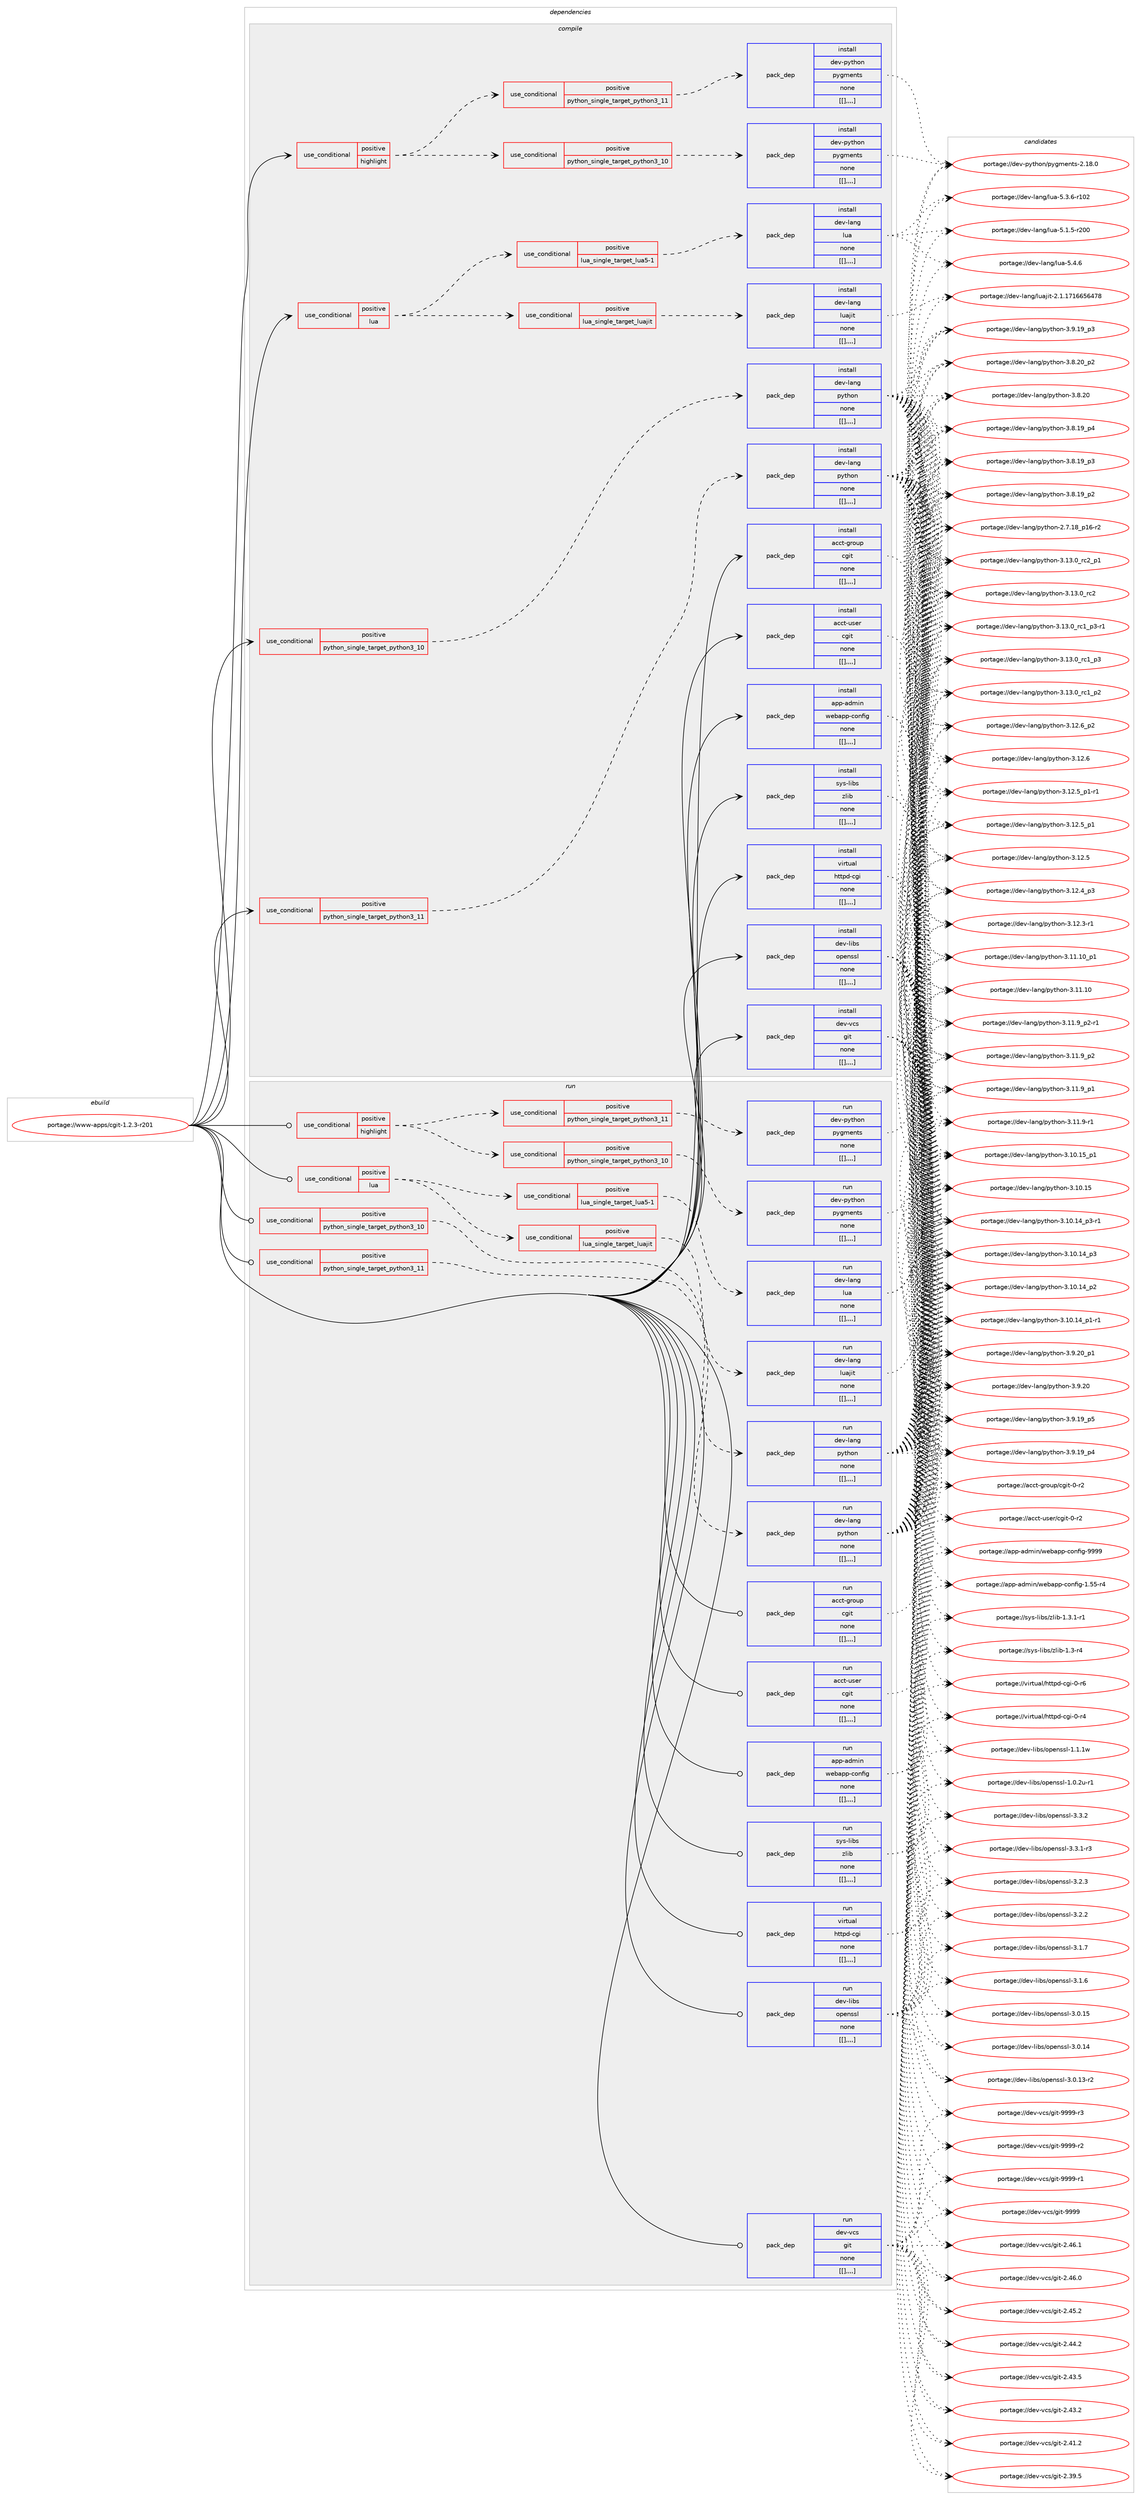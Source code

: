 digraph prolog {

# *************
# Graph options
# *************

newrank=true;
concentrate=true;
compound=true;
graph [rankdir=LR,fontname=Helvetica,fontsize=10,ranksep=1.5];#, ranksep=2.5, nodesep=0.2];
edge  [arrowhead=vee];
node  [fontname=Helvetica,fontsize=10];

# **********
# The ebuild
# **********

subgraph cluster_leftcol {
color=gray;
label=<<i>ebuild</i>>;
id [label="portage://www-apps/cgit-1.2.3-r201", color=red, width=4, href="../www-apps/cgit-1.2.3-r201.svg"];
}

# ****************
# The dependencies
# ****************

subgraph cluster_midcol {
color=gray;
label=<<i>dependencies</i>>;
subgraph cluster_compile {
fillcolor="#eeeeee";
style=filled;
label=<<i>compile</i>>;
subgraph cond123903 {
dependency459394 [label=<<TABLE BORDER="0" CELLBORDER="1" CELLSPACING="0" CELLPADDING="4"><TR><TD ROWSPAN="3" CELLPADDING="10">use_conditional</TD></TR><TR><TD>positive</TD></TR><TR><TD>highlight</TD></TR></TABLE>>, shape=none, color=red];
subgraph cond123904 {
dependency459395 [label=<<TABLE BORDER="0" CELLBORDER="1" CELLSPACING="0" CELLPADDING="4"><TR><TD ROWSPAN="3" CELLPADDING="10">use_conditional</TD></TR><TR><TD>positive</TD></TR><TR><TD>python_single_target_python3_10</TD></TR></TABLE>>, shape=none, color=red];
subgraph pack332229 {
dependency459396 [label=<<TABLE BORDER="0" CELLBORDER="1" CELLSPACING="0" CELLPADDING="4" WIDTH="220"><TR><TD ROWSPAN="6" CELLPADDING="30">pack_dep</TD></TR><TR><TD WIDTH="110">install</TD></TR><TR><TD>dev-python</TD></TR><TR><TD>pygments</TD></TR><TR><TD>none</TD></TR><TR><TD>[[],,,,]</TD></TR></TABLE>>, shape=none, color=blue];
}
dependency459395:e -> dependency459396:w [weight=20,style="dashed",arrowhead="vee"];
}
dependency459394:e -> dependency459395:w [weight=20,style="dashed",arrowhead="vee"];
subgraph cond123905 {
dependency459397 [label=<<TABLE BORDER="0" CELLBORDER="1" CELLSPACING="0" CELLPADDING="4"><TR><TD ROWSPAN="3" CELLPADDING="10">use_conditional</TD></TR><TR><TD>positive</TD></TR><TR><TD>python_single_target_python3_11</TD></TR></TABLE>>, shape=none, color=red];
subgraph pack332230 {
dependency459398 [label=<<TABLE BORDER="0" CELLBORDER="1" CELLSPACING="0" CELLPADDING="4" WIDTH="220"><TR><TD ROWSPAN="6" CELLPADDING="30">pack_dep</TD></TR><TR><TD WIDTH="110">install</TD></TR><TR><TD>dev-python</TD></TR><TR><TD>pygments</TD></TR><TR><TD>none</TD></TR><TR><TD>[[],,,,]</TD></TR></TABLE>>, shape=none, color=blue];
}
dependency459397:e -> dependency459398:w [weight=20,style="dashed",arrowhead="vee"];
}
dependency459394:e -> dependency459397:w [weight=20,style="dashed",arrowhead="vee"];
}
id:e -> dependency459394:w [weight=20,style="solid",arrowhead="vee"];
subgraph cond123906 {
dependency459399 [label=<<TABLE BORDER="0" CELLBORDER="1" CELLSPACING="0" CELLPADDING="4"><TR><TD ROWSPAN="3" CELLPADDING="10">use_conditional</TD></TR><TR><TD>positive</TD></TR><TR><TD>lua</TD></TR></TABLE>>, shape=none, color=red];
subgraph cond123907 {
dependency459400 [label=<<TABLE BORDER="0" CELLBORDER="1" CELLSPACING="0" CELLPADDING="4"><TR><TD ROWSPAN="3" CELLPADDING="10">use_conditional</TD></TR><TR><TD>positive</TD></TR><TR><TD>lua_single_target_luajit</TD></TR></TABLE>>, shape=none, color=red];
subgraph pack332231 {
dependency459401 [label=<<TABLE BORDER="0" CELLBORDER="1" CELLSPACING="0" CELLPADDING="4" WIDTH="220"><TR><TD ROWSPAN="6" CELLPADDING="30">pack_dep</TD></TR><TR><TD WIDTH="110">install</TD></TR><TR><TD>dev-lang</TD></TR><TR><TD>luajit</TD></TR><TR><TD>none</TD></TR><TR><TD>[[],,,,]</TD></TR></TABLE>>, shape=none, color=blue];
}
dependency459400:e -> dependency459401:w [weight=20,style="dashed",arrowhead="vee"];
}
dependency459399:e -> dependency459400:w [weight=20,style="dashed",arrowhead="vee"];
subgraph cond123908 {
dependency459402 [label=<<TABLE BORDER="0" CELLBORDER="1" CELLSPACING="0" CELLPADDING="4"><TR><TD ROWSPAN="3" CELLPADDING="10">use_conditional</TD></TR><TR><TD>positive</TD></TR><TR><TD>lua_single_target_lua5-1</TD></TR></TABLE>>, shape=none, color=red];
subgraph pack332232 {
dependency459403 [label=<<TABLE BORDER="0" CELLBORDER="1" CELLSPACING="0" CELLPADDING="4" WIDTH="220"><TR><TD ROWSPAN="6" CELLPADDING="30">pack_dep</TD></TR><TR><TD WIDTH="110">install</TD></TR><TR><TD>dev-lang</TD></TR><TR><TD>lua</TD></TR><TR><TD>none</TD></TR><TR><TD>[[],,,,]</TD></TR></TABLE>>, shape=none, color=blue];
}
dependency459402:e -> dependency459403:w [weight=20,style="dashed",arrowhead="vee"];
}
dependency459399:e -> dependency459402:w [weight=20,style="dashed",arrowhead="vee"];
}
id:e -> dependency459399:w [weight=20,style="solid",arrowhead="vee"];
subgraph cond123909 {
dependency459404 [label=<<TABLE BORDER="0" CELLBORDER="1" CELLSPACING="0" CELLPADDING="4"><TR><TD ROWSPAN="3" CELLPADDING="10">use_conditional</TD></TR><TR><TD>positive</TD></TR><TR><TD>python_single_target_python3_10</TD></TR></TABLE>>, shape=none, color=red];
subgraph pack332233 {
dependency459405 [label=<<TABLE BORDER="0" CELLBORDER="1" CELLSPACING="0" CELLPADDING="4" WIDTH="220"><TR><TD ROWSPAN="6" CELLPADDING="30">pack_dep</TD></TR><TR><TD WIDTH="110">install</TD></TR><TR><TD>dev-lang</TD></TR><TR><TD>python</TD></TR><TR><TD>none</TD></TR><TR><TD>[[],,,,]</TD></TR></TABLE>>, shape=none, color=blue];
}
dependency459404:e -> dependency459405:w [weight=20,style="dashed",arrowhead="vee"];
}
id:e -> dependency459404:w [weight=20,style="solid",arrowhead="vee"];
subgraph cond123910 {
dependency459406 [label=<<TABLE BORDER="0" CELLBORDER="1" CELLSPACING="0" CELLPADDING="4"><TR><TD ROWSPAN="3" CELLPADDING="10">use_conditional</TD></TR><TR><TD>positive</TD></TR><TR><TD>python_single_target_python3_11</TD></TR></TABLE>>, shape=none, color=red];
subgraph pack332234 {
dependency459407 [label=<<TABLE BORDER="0" CELLBORDER="1" CELLSPACING="0" CELLPADDING="4" WIDTH="220"><TR><TD ROWSPAN="6" CELLPADDING="30">pack_dep</TD></TR><TR><TD WIDTH="110">install</TD></TR><TR><TD>dev-lang</TD></TR><TR><TD>python</TD></TR><TR><TD>none</TD></TR><TR><TD>[[],,,,]</TD></TR></TABLE>>, shape=none, color=blue];
}
dependency459406:e -> dependency459407:w [weight=20,style="dashed",arrowhead="vee"];
}
id:e -> dependency459406:w [weight=20,style="solid",arrowhead="vee"];
subgraph pack332235 {
dependency459408 [label=<<TABLE BORDER="0" CELLBORDER="1" CELLSPACING="0" CELLPADDING="4" WIDTH="220"><TR><TD ROWSPAN="6" CELLPADDING="30">pack_dep</TD></TR><TR><TD WIDTH="110">install</TD></TR><TR><TD>acct-group</TD></TR><TR><TD>cgit</TD></TR><TR><TD>none</TD></TR><TR><TD>[[],,,,]</TD></TR></TABLE>>, shape=none, color=blue];
}
id:e -> dependency459408:w [weight=20,style="solid",arrowhead="vee"];
subgraph pack332236 {
dependency459409 [label=<<TABLE BORDER="0" CELLBORDER="1" CELLSPACING="0" CELLPADDING="4" WIDTH="220"><TR><TD ROWSPAN="6" CELLPADDING="30">pack_dep</TD></TR><TR><TD WIDTH="110">install</TD></TR><TR><TD>acct-user</TD></TR><TR><TD>cgit</TD></TR><TR><TD>none</TD></TR><TR><TD>[[],,,,]</TD></TR></TABLE>>, shape=none, color=blue];
}
id:e -> dependency459409:w [weight=20,style="solid",arrowhead="vee"];
subgraph pack332237 {
dependency459410 [label=<<TABLE BORDER="0" CELLBORDER="1" CELLSPACING="0" CELLPADDING="4" WIDTH="220"><TR><TD ROWSPAN="6" CELLPADDING="30">pack_dep</TD></TR><TR><TD WIDTH="110">install</TD></TR><TR><TD>app-admin</TD></TR><TR><TD>webapp-config</TD></TR><TR><TD>none</TD></TR><TR><TD>[[],,,,]</TD></TR></TABLE>>, shape=none, color=blue];
}
id:e -> dependency459410:w [weight=20,style="solid",arrowhead="vee"];
subgraph pack332238 {
dependency459411 [label=<<TABLE BORDER="0" CELLBORDER="1" CELLSPACING="0" CELLPADDING="4" WIDTH="220"><TR><TD ROWSPAN="6" CELLPADDING="30">pack_dep</TD></TR><TR><TD WIDTH="110">install</TD></TR><TR><TD>dev-libs</TD></TR><TR><TD>openssl</TD></TR><TR><TD>none</TD></TR><TR><TD>[[],,,,]</TD></TR></TABLE>>, shape=none, color=blue];
}
id:e -> dependency459411:w [weight=20,style="solid",arrowhead="vee"];
subgraph pack332239 {
dependency459412 [label=<<TABLE BORDER="0" CELLBORDER="1" CELLSPACING="0" CELLPADDING="4" WIDTH="220"><TR><TD ROWSPAN="6" CELLPADDING="30">pack_dep</TD></TR><TR><TD WIDTH="110">install</TD></TR><TR><TD>dev-vcs</TD></TR><TR><TD>git</TD></TR><TR><TD>none</TD></TR><TR><TD>[[],,,,]</TD></TR></TABLE>>, shape=none, color=blue];
}
id:e -> dependency459412:w [weight=20,style="solid",arrowhead="vee"];
subgraph pack332240 {
dependency459413 [label=<<TABLE BORDER="0" CELLBORDER="1" CELLSPACING="0" CELLPADDING="4" WIDTH="220"><TR><TD ROWSPAN="6" CELLPADDING="30">pack_dep</TD></TR><TR><TD WIDTH="110">install</TD></TR><TR><TD>sys-libs</TD></TR><TR><TD>zlib</TD></TR><TR><TD>none</TD></TR><TR><TD>[[],,,,]</TD></TR></TABLE>>, shape=none, color=blue];
}
id:e -> dependency459413:w [weight=20,style="solid",arrowhead="vee"];
subgraph pack332241 {
dependency459414 [label=<<TABLE BORDER="0" CELLBORDER="1" CELLSPACING="0" CELLPADDING="4" WIDTH="220"><TR><TD ROWSPAN="6" CELLPADDING="30">pack_dep</TD></TR><TR><TD WIDTH="110">install</TD></TR><TR><TD>virtual</TD></TR><TR><TD>httpd-cgi</TD></TR><TR><TD>none</TD></TR><TR><TD>[[],,,,]</TD></TR></TABLE>>, shape=none, color=blue];
}
id:e -> dependency459414:w [weight=20,style="solid",arrowhead="vee"];
}
subgraph cluster_compileandrun {
fillcolor="#eeeeee";
style=filled;
label=<<i>compile and run</i>>;
}
subgraph cluster_run {
fillcolor="#eeeeee";
style=filled;
label=<<i>run</i>>;
subgraph cond123911 {
dependency459415 [label=<<TABLE BORDER="0" CELLBORDER="1" CELLSPACING="0" CELLPADDING="4"><TR><TD ROWSPAN="3" CELLPADDING="10">use_conditional</TD></TR><TR><TD>positive</TD></TR><TR><TD>highlight</TD></TR></TABLE>>, shape=none, color=red];
subgraph cond123912 {
dependency459416 [label=<<TABLE BORDER="0" CELLBORDER="1" CELLSPACING="0" CELLPADDING="4"><TR><TD ROWSPAN="3" CELLPADDING="10">use_conditional</TD></TR><TR><TD>positive</TD></TR><TR><TD>python_single_target_python3_10</TD></TR></TABLE>>, shape=none, color=red];
subgraph pack332242 {
dependency459417 [label=<<TABLE BORDER="0" CELLBORDER="1" CELLSPACING="0" CELLPADDING="4" WIDTH="220"><TR><TD ROWSPAN="6" CELLPADDING="30">pack_dep</TD></TR><TR><TD WIDTH="110">run</TD></TR><TR><TD>dev-python</TD></TR><TR><TD>pygments</TD></TR><TR><TD>none</TD></TR><TR><TD>[[],,,,]</TD></TR></TABLE>>, shape=none, color=blue];
}
dependency459416:e -> dependency459417:w [weight=20,style="dashed",arrowhead="vee"];
}
dependency459415:e -> dependency459416:w [weight=20,style="dashed",arrowhead="vee"];
subgraph cond123913 {
dependency459418 [label=<<TABLE BORDER="0" CELLBORDER="1" CELLSPACING="0" CELLPADDING="4"><TR><TD ROWSPAN="3" CELLPADDING="10">use_conditional</TD></TR><TR><TD>positive</TD></TR><TR><TD>python_single_target_python3_11</TD></TR></TABLE>>, shape=none, color=red];
subgraph pack332243 {
dependency459419 [label=<<TABLE BORDER="0" CELLBORDER="1" CELLSPACING="0" CELLPADDING="4" WIDTH="220"><TR><TD ROWSPAN="6" CELLPADDING="30">pack_dep</TD></TR><TR><TD WIDTH="110">run</TD></TR><TR><TD>dev-python</TD></TR><TR><TD>pygments</TD></TR><TR><TD>none</TD></TR><TR><TD>[[],,,,]</TD></TR></TABLE>>, shape=none, color=blue];
}
dependency459418:e -> dependency459419:w [weight=20,style="dashed",arrowhead="vee"];
}
dependency459415:e -> dependency459418:w [weight=20,style="dashed",arrowhead="vee"];
}
id:e -> dependency459415:w [weight=20,style="solid",arrowhead="odot"];
subgraph cond123914 {
dependency459420 [label=<<TABLE BORDER="0" CELLBORDER="1" CELLSPACING="0" CELLPADDING="4"><TR><TD ROWSPAN="3" CELLPADDING="10">use_conditional</TD></TR><TR><TD>positive</TD></TR><TR><TD>lua</TD></TR></TABLE>>, shape=none, color=red];
subgraph cond123915 {
dependency459421 [label=<<TABLE BORDER="0" CELLBORDER="1" CELLSPACING="0" CELLPADDING="4"><TR><TD ROWSPAN="3" CELLPADDING="10">use_conditional</TD></TR><TR><TD>positive</TD></TR><TR><TD>lua_single_target_luajit</TD></TR></TABLE>>, shape=none, color=red];
subgraph pack332244 {
dependency459422 [label=<<TABLE BORDER="0" CELLBORDER="1" CELLSPACING="0" CELLPADDING="4" WIDTH="220"><TR><TD ROWSPAN="6" CELLPADDING="30">pack_dep</TD></TR><TR><TD WIDTH="110">run</TD></TR><TR><TD>dev-lang</TD></TR><TR><TD>luajit</TD></TR><TR><TD>none</TD></TR><TR><TD>[[],,,,]</TD></TR></TABLE>>, shape=none, color=blue];
}
dependency459421:e -> dependency459422:w [weight=20,style="dashed",arrowhead="vee"];
}
dependency459420:e -> dependency459421:w [weight=20,style="dashed",arrowhead="vee"];
subgraph cond123916 {
dependency459423 [label=<<TABLE BORDER="0" CELLBORDER="1" CELLSPACING="0" CELLPADDING="4"><TR><TD ROWSPAN="3" CELLPADDING="10">use_conditional</TD></TR><TR><TD>positive</TD></TR><TR><TD>lua_single_target_lua5-1</TD></TR></TABLE>>, shape=none, color=red];
subgraph pack332245 {
dependency459424 [label=<<TABLE BORDER="0" CELLBORDER="1" CELLSPACING="0" CELLPADDING="4" WIDTH="220"><TR><TD ROWSPAN="6" CELLPADDING="30">pack_dep</TD></TR><TR><TD WIDTH="110">run</TD></TR><TR><TD>dev-lang</TD></TR><TR><TD>lua</TD></TR><TR><TD>none</TD></TR><TR><TD>[[],,,,]</TD></TR></TABLE>>, shape=none, color=blue];
}
dependency459423:e -> dependency459424:w [weight=20,style="dashed",arrowhead="vee"];
}
dependency459420:e -> dependency459423:w [weight=20,style="dashed",arrowhead="vee"];
}
id:e -> dependency459420:w [weight=20,style="solid",arrowhead="odot"];
subgraph cond123917 {
dependency459425 [label=<<TABLE BORDER="0" CELLBORDER="1" CELLSPACING="0" CELLPADDING="4"><TR><TD ROWSPAN="3" CELLPADDING="10">use_conditional</TD></TR><TR><TD>positive</TD></TR><TR><TD>python_single_target_python3_10</TD></TR></TABLE>>, shape=none, color=red];
subgraph pack332246 {
dependency459426 [label=<<TABLE BORDER="0" CELLBORDER="1" CELLSPACING="0" CELLPADDING="4" WIDTH="220"><TR><TD ROWSPAN="6" CELLPADDING="30">pack_dep</TD></TR><TR><TD WIDTH="110">run</TD></TR><TR><TD>dev-lang</TD></TR><TR><TD>python</TD></TR><TR><TD>none</TD></TR><TR><TD>[[],,,,]</TD></TR></TABLE>>, shape=none, color=blue];
}
dependency459425:e -> dependency459426:w [weight=20,style="dashed",arrowhead="vee"];
}
id:e -> dependency459425:w [weight=20,style="solid",arrowhead="odot"];
subgraph cond123918 {
dependency459427 [label=<<TABLE BORDER="0" CELLBORDER="1" CELLSPACING="0" CELLPADDING="4"><TR><TD ROWSPAN="3" CELLPADDING="10">use_conditional</TD></TR><TR><TD>positive</TD></TR><TR><TD>python_single_target_python3_11</TD></TR></TABLE>>, shape=none, color=red];
subgraph pack332247 {
dependency459428 [label=<<TABLE BORDER="0" CELLBORDER="1" CELLSPACING="0" CELLPADDING="4" WIDTH="220"><TR><TD ROWSPAN="6" CELLPADDING="30">pack_dep</TD></TR><TR><TD WIDTH="110">run</TD></TR><TR><TD>dev-lang</TD></TR><TR><TD>python</TD></TR><TR><TD>none</TD></TR><TR><TD>[[],,,,]</TD></TR></TABLE>>, shape=none, color=blue];
}
dependency459427:e -> dependency459428:w [weight=20,style="dashed",arrowhead="vee"];
}
id:e -> dependency459427:w [weight=20,style="solid",arrowhead="odot"];
subgraph pack332248 {
dependency459429 [label=<<TABLE BORDER="0" CELLBORDER="1" CELLSPACING="0" CELLPADDING="4" WIDTH="220"><TR><TD ROWSPAN="6" CELLPADDING="30">pack_dep</TD></TR><TR><TD WIDTH="110">run</TD></TR><TR><TD>acct-group</TD></TR><TR><TD>cgit</TD></TR><TR><TD>none</TD></TR><TR><TD>[[],,,,]</TD></TR></TABLE>>, shape=none, color=blue];
}
id:e -> dependency459429:w [weight=20,style="solid",arrowhead="odot"];
subgraph pack332249 {
dependency459430 [label=<<TABLE BORDER="0" CELLBORDER="1" CELLSPACING="0" CELLPADDING="4" WIDTH="220"><TR><TD ROWSPAN="6" CELLPADDING="30">pack_dep</TD></TR><TR><TD WIDTH="110">run</TD></TR><TR><TD>acct-user</TD></TR><TR><TD>cgit</TD></TR><TR><TD>none</TD></TR><TR><TD>[[],,,,]</TD></TR></TABLE>>, shape=none, color=blue];
}
id:e -> dependency459430:w [weight=20,style="solid",arrowhead="odot"];
subgraph pack332250 {
dependency459431 [label=<<TABLE BORDER="0" CELLBORDER="1" CELLSPACING="0" CELLPADDING="4" WIDTH="220"><TR><TD ROWSPAN="6" CELLPADDING="30">pack_dep</TD></TR><TR><TD WIDTH="110">run</TD></TR><TR><TD>app-admin</TD></TR><TR><TD>webapp-config</TD></TR><TR><TD>none</TD></TR><TR><TD>[[],,,,]</TD></TR></TABLE>>, shape=none, color=blue];
}
id:e -> dependency459431:w [weight=20,style="solid",arrowhead="odot"];
subgraph pack332251 {
dependency459432 [label=<<TABLE BORDER="0" CELLBORDER="1" CELLSPACING="0" CELLPADDING="4" WIDTH="220"><TR><TD ROWSPAN="6" CELLPADDING="30">pack_dep</TD></TR><TR><TD WIDTH="110">run</TD></TR><TR><TD>dev-libs</TD></TR><TR><TD>openssl</TD></TR><TR><TD>none</TD></TR><TR><TD>[[],,,,]</TD></TR></TABLE>>, shape=none, color=blue];
}
id:e -> dependency459432:w [weight=20,style="solid",arrowhead="odot"];
subgraph pack332252 {
dependency459433 [label=<<TABLE BORDER="0" CELLBORDER="1" CELLSPACING="0" CELLPADDING="4" WIDTH="220"><TR><TD ROWSPAN="6" CELLPADDING="30">pack_dep</TD></TR><TR><TD WIDTH="110">run</TD></TR><TR><TD>dev-vcs</TD></TR><TR><TD>git</TD></TR><TR><TD>none</TD></TR><TR><TD>[[],,,,]</TD></TR></TABLE>>, shape=none, color=blue];
}
id:e -> dependency459433:w [weight=20,style="solid",arrowhead="odot"];
subgraph pack332253 {
dependency459434 [label=<<TABLE BORDER="0" CELLBORDER="1" CELLSPACING="0" CELLPADDING="4" WIDTH="220"><TR><TD ROWSPAN="6" CELLPADDING="30">pack_dep</TD></TR><TR><TD WIDTH="110">run</TD></TR><TR><TD>sys-libs</TD></TR><TR><TD>zlib</TD></TR><TR><TD>none</TD></TR><TR><TD>[[],,,,]</TD></TR></TABLE>>, shape=none, color=blue];
}
id:e -> dependency459434:w [weight=20,style="solid",arrowhead="odot"];
subgraph pack332254 {
dependency459435 [label=<<TABLE BORDER="0" CELLBORDER="1" CELLSPACING="0" CELLPADDING="4" WIDTH="220"><TR><TD ROWSPAN="6" CELLPADDING="30">pack_dep</TD></TR><TR><TD WIDTH="110">run</TD></TR><TR><TD>virtual</TD></TR><TR><TD>httpd-cgi</TD></TR><TR><TD>none</TD></TR><TR><TD>[[],,,,]</TD></TR></TABLE>>, shape=none, color=blue];
}
id:e -> dependency459435:w [weight=20,style="solid",arrowhead="odot"];
}
}

# **************
# The candidates
# **************

subgraph cluster_choices {
rank=same;
color=gray;
label=<<i>candidates</i>>;

subgraph choice332229 {
color=black;
nodesep=1;
choice100101118451121211161041111104711212110310910111011611545504649564648 [label="portage://dev-python/pygments-2.18.0", color=red, width=4,href="../dev-python/pygments-2.18.0.svg"];
dependency459396:e -> choice100101118451121211161041111104711212110310910111011611545504649564648:w [style=dotted,weight="100"];
}
subgraph choice332230 {
color=black;
nodesep=1;
choice100101118451121211161041111104711212110310910111011611545504649564648 [label="portage://dev-python/pygments-2.18.0", color=red, width=4,href="../dev-python/pygments-2.18.0.svg"];
dependency459398:e -> choice100101118451121211161041111104711212110310910111011611545504649564648:w [style=dotted,weight="100"];
}
subgraph choice332231 {
color=black;
nodesep=1;
choice10010111845108971101034710811797106105116455046494649554954545354525556 [label="portage://dev-lang/luajit-2.1.1716656478", color=red, width=4,href="../dev-lang/luajit-2.1.1716656478.svg"];
dependency459401:e -> choice10010111845108971101034710811797106105116455046494649554954545354525556:w [style=dotted,weight="100"];
}
subgraph choice332232 {
color=black;
nodesep=1;
choice10010111845108971101034710811797455346524654 [label="portage://dev-lang/lua-5.4.6", color=red, width=4,href="../dev-lang/lua-5.4.6.svg"];
choice1001011184510897110103471081179745534651465445114494850 [label="portage://dev-lang/lua-5.3.6-r102", color=red, width=4,href="../dev-lang/lua-5.3.6-r102.svg"];
choice1001011184510897110103471081179745534649465345114504848 [label="portage://dev-lang/lua-5.1.5-r200", color=red, width=4,href="../dev-lang/lua-5.1.5-r200.svg"];
dependency459403:e -> choice10010111845108971101034710811797455346524654:w [style=dotted,weight="100"];
dependency459403:e -> choice1001011184510897110103471081179745534651465445114494850:w [style=dotted,weight="100"];
dependency459403:e -> choice1001011184510897110103471081179745534649465345114504848:w [style=dotted,weight="100"];
}
subgraph choice332233 {
color=black;
nodesep=1;
choice100101118451089711010347112121116104111110455146495146489511499509511249 [label="portage://dev-lang/python-3.13.0_rc2_p1", color=red, width=4,href="../dev-lang/python-3.13.0_rc2_p1.svg"];
choice10010111845108971101034711212111610411111045514649514648951149950 [label="portage://dev-lang/python-3.13.0_rc2", color=red, width=4,href="../dev-lang/python-3.13.0_rc2.svg"];
choice1001011184510897110103471121211161041111104551464951464895114994995112514511449 [label="portage://dev-lang/python-3.13.0_rc1_p3-r1", color=red, width=4,href="../dev-lang/python-3.13.0_rc1_p3-r1.svg"];
choice100101118451089711010347112121116104111110455146495146489511499499511251 [label="portage://dev-lang/python-3.13.0_rc1_p3", color=red, width=4,href="../dev-lang/python-3.13.0_rc1_p3.svg"];
choice100101118451089711010347112121116104111110455146495146489511499499511250 [label="portage://dev-lang/python-3.13.0_rc1_p2", color=red, width=4,href="../dev-lang/python-3.13.0_rc1_p2.svg"];
choice100101118451089711010347112121116104111110455146495046549511250 [label="portage://dev-lang/python-3.12.6_p2", color=red, width=4,href="../dev-lang/python-3.12.6_p2.svg"];
choice10010111845108971101034711212111610411111045514649504654 [label="portage://dev-lang/python-3.12.6", color=red, width=4,href="../dev-lang/python-3.12.6.svg"];
choice1001011184510897110103471121211161041111104551464950465395112494511449 [label="portage://dev-lang/python-3.12.5_p1-r1", color=red, width=4,href="../dev-lang/python-3.12.5_p1-r1.svg"];
choice100101118451089711010347112121116104111110455146495046539511249 [label="portage://dev-lang/python-3.12.5_p1", color=red, width=4,href="../dev-lang/python-3.12.5_p1.svg"];
choice10010111845108971101034711212111610411111045514649504653 [label="portage://dev-lang/python-3.12.5", color=red, width=4,href="../dev-lang/python-3.12.5.svg"];
choice100101118451089711010347112121116104111110455146495046529511251 [label="portage://dev-lang/python-3.12.4_p3", color=red, width=4,href="../dev-lang/python-3.12.4_p3.svg"];
choice100101118451089711010347112121116104111110455146495046514511449 [label="portage://dev-lang/python-3.12.3-r1", color=red, width=4,href="../dev-lang/python-3.12.3-r1.svg"];
choice10010111845108971101034711212111610411111045514649494649489511249 [label="portage://dev-lang/python-3.11.10_p1", color=red, width=4,href="../dev-lang/python-3.11.10_p1.svg"];
choice1001011184510897110103471121211161041111104551464949464948 [label="portage://dev-lang/python-3.11.10", color=red, width=4,href="../dev-lang/python-3.11.10.svg"];
choice1001011184510897110103471121211161041111104551464949465795112504511449 [label="portage://dev-lang/python-3.11.9_p2-r1", color=red, width=4,href="../dev-lang/python-3.11.9_p2-r1.svg"];
choice100101118451089711010347112121116104111110455146494946579511250 [label="portage://dev-lang/python-3.11.9_p2", color=red, width=4,href="../dev-lang/python-3.11.9_p2.svg"];
choice100101118451089711010347112121116104111110455146494946579511249 [label="portage://dev-lang/python-3.11.9_p1", color=red, width=4,href="../dev-lang/python-3.11.9_p1.svg"];
choice100101118451089711010347112121116104111110455146494946574511449 [label="portage://dev-lang/python-3.11.9-r1", color=red, width=4,href="../dev-lang/python-3.11.9-r1.svg"];
choice10010111845108971101034711212111610411111045514649484649539511249 [label="portage://dev-lang/python-3.10.15_p1", color=red, width=4,href="../dev-lang/python-3.10.15_p1.svg"];
choice1001011184510897110103471121211161041111104551464948464953 [label="portage://dev-lang/python-3.10.15", color=red, width=4,href="../dev-lang/python-3.10.15.svg"];
choice100101118451089711010347112121116104111110455146494846495295112514511449 [label="portage://dev-lang/python-3.10.14_p3-r1", color=red, width=4,href="../dev-lang/python-3.10.14_p3-r1.svg"];
choice10010111845108971101034711212111610411111045514649484649529511251 [label="portage://dev-lang/python-3.10.14_p3", color=red, width=4,href="../dev-lang/python-3.10.14_p3.svg"];
choice10010111845108971101034711212111610411111045514649484649529511250 [label="portage://dev-lang/python-3.10.14_p2", color=red, width=4,href="../dev-lang/python-3.10.14_p2.svg"];
choice100101118451089711010347112121116104111110455146494846495295112494511449 [label="portage://dev-lang/python-3.10.14_p1-r1", color=red, width=4,href="../dev-lang/python-3.10.14_p1-r1.svg"];
choice100101118451089711010347112121116104111110455146574650489511249 [label="portage://dev-lang/python-3.9.20_p1", color=red, width=4,href="../dev-lang/python-3.9.20_p1.svg"];
choice10010111845108971101034711212111610411111045514657465048 [label="portage://dev-lang/python-3.9.20", color=red, width=4,href="../dev-lang/python-3.9.20.svg"];
choice100101118451089711010347112121116104111110455146574649579511253 [label="portage://dev-lang/python-3.9.19_p5", color=red, width=4,href="../dev-lang/python-3.9.19_p5.svg"];
choice100101118451089711010347112121116104111110455146574649579511252 [label="portage://dev-lang/python-3.9.19_p4", color=red, width=4,href="../dev-lang/python-3.9.19_p4.svg"];
choice100101118451089711010347112121116104111110455146574649579511251 [label="portage://dev-lang/python-3.9.19_p3", color=red, width=4,href="../dev-lang/python-3.9.19_p3.svg"];
choice100101118451089711010347112121116104111110455146564650489511250 [label="portage://dev-lang/python-3.8.20_p2", color=red, width=4,href="../dev-lang/python-3.8.20_p2.svg"];
choice10010111845108971101034711212111610411111045514656465048 [label="portage://dev-lang/python-3.8.20", color=red, width=4,href="../dev-lang/python-3.8.20.svg"];
choice100101118451089711010347112121116104111110455146564649579511252 [label="portage://dev-lang/python-3.8.19_p4", color=red, width=4,href="../dev-lang/python-3.8.19_p4.svg"];
choice100101118451089711010347112121116104111110455146564649579511251 [label="portage://dev-lang/python-3.8.19_p3", color=red, width=4,href="../dev-lang/python-3.8.19_p3.svg"];
choice100101118451089711010347112121116104111110455146564649579511250 [label="portage://dev-lang/python-3.8.19_p2", color=red, width=4,href="../dev-lang/python-3.8.19_p2.svg"];
choice100101118451089711010347112121116104111110455046554649569511249544511450 [label="portage://dev-lang/python-2.7.18_p16-r2", color=red, width=4,href="../dev-lang/python-2.7.18_p16-r2.svg"];
dependency459405:e -> choice100101118451089711010347112121116104111110455146495146489511499509511249:w [style=dotted,weight="100"];
dependency459405:e -> choice10010111845108971101034711212111610411111045514649514648951149950:w [style=dotted,weight="100"];
dependency459405:e -> choice1001011184510897110103471121211161041111104551464951464895114994995112514511449:w [style=dotted,weight="100"];
dependency459405:e -> choice100101118451089711010347112121116104111110455146495146489511499499511251:w [style=dotted,weight="100"];
dependency459405:e -> choice100101118451089711010347112121116104111110455146495146489511499499511250:w [style=dotted,weight="100"];
dependency459405:e -> choice100101118451089711010347112121116104111110455146495046549511250:w [style=dotted,weight="100"];
dependency459405:e -> choice10010111845108971101034711212111610411111045514649504654:w [style=dotted,weight="100"];
dependency459405:e -> choice1001011184510897110103471121211161041111104551464950465395112494511449:w [style=dotted,weight="100"];
dependency459405:e -> choice100101118451089711010347112121116104111110455146495046539511249:w [style=dotted,weight="100"];
dependency459405:e -> choice10010111845108971101034711212111610411111045514649504653:w [style=dotted,weight="100"];
dependency459405:e -> choice100101118451089711010347112121116104111110455146495046529511251:w [style=dotted,weight="100"];
dependency459405:e -> choice100101118451089711010347112121116104111110455146495046514511449:w [style=dotted,weight="100"];
dependency459405:e -> choice10010111845108971101034711212111610411111045514649494649489511249:w [style=dotted,weight="100"];
dependency459405:e -> choice1001011184510897110103471121211161041111104551464949464948:w [style=dotted,weight="100"];
dependency459405:e -> choice1001011184510897110103471121211161041111104551464949465795112504511449:w [style=dotted,weight="100"];
dependency459405:e -> choice100101118451089711010347112121116104111110455146494946579511250:w [style=dotted,weight="100"];
dependency459405:e -> choice100101118451089711010347112121116104111110455146494946579511249:w [style=dotted,weight="100"];
dependency459405:e -> choice100101118451089711010347112121116104111110455146494946574511449:w [style=dotted,weight="100"];
dependency459405:e -> choice10010111845108971101034711212111610411111045514649484649539511249:w [style=dotted,weight="100"];
dependency459405:e -> choice1001011184510897110103471121211161041111104551464948464953:w [style=dotted,weight="100"];
dependency459405:e -> choice100101118451089711010347112121116104111110455146494846495295112514511449:w [style=dotted,weight="100"];
dependency459405:e -> choice10010111845108971101034711212111610411111045514649484649529511251:w [style=dotted,weight="100"];
dependency459405:e -> choice10010111845108971101034711212111610411111045514649484649529511250:w [style=dotted,weight="100"];
dependency459405:e -> choice100101118451089711010347112121116104111110455146494846495295112494511449:w [style=dotted,weight="100"];
dependency459405:e -> choice100101118451089711010347112121116104111110455146574650489511249:w [style=dotted,weight="100"];
dependency459405:e -> choice10010111845108971101034711212111610411111045514657465048:w [style=dotted,weight="100"];
dependency459405:e -> choice100101118451089711010347112121116104111110455146574649579511253:w [style=dotted,weight="100"];
dependency459405:e -> choice100101118451089711010347112121116104111110455146574649579511252:w [style=dotted,weight="100"];
dependency459405:e -> choice100101118451089711010347112121116104111110455146574649579511251:w [style=dotted,weight="100"];
dependency459405:e -> choice100101118451089711010347112121116104111110455146564650489511250:w [style=dotted,weight="100"];
dependency459405:e -> choice10010111845108971101034711212111610411111045514656465048:w [style=dotted,weight="100"];
dependency459405:e -> choice100101118451089711010347112121116104111110455146564649579511252:w [style=dotted,weight="100"];
dependency459405:e -> choice100101118451089711010347112121116104111110455146564649579511251:w [style=dotted,weight="100"];
dependency459405:e -> choice100101118451089711010347112121116104111110455146564649579511250:w [style=dotted,weight="100"];
dependency459405:e -> choice100101118451089711010347112121116104111110455046554649569511249544511450:w [style=dotted,weight="100"];
}
subgraph choice332234 {
color=black;
nodesep=1;
choice100101118451089711010347112121116104111110455146495146489511499509511249 [label="portage://dev-lang/python-3.13.0_rc2_p1", color=red, width=4,href="../dev-lang/python-3.13.0_rc2_p1.svg"];
choice10010111845108971101034711212111610411111045514649514648951149950 [label="portage://dev-lang/python-3.13.0_rc2", color=red, width=4,href="../dev-lang/python-3.13.0_rc2.svg"];
choice1001011184510897110103471121211161041111104551464951464895114994995112514511449 [label="portage://dev-lang/python-3.13.0_rc1_p3-r1", color=red, width=4,href="../dev-lang/python-3.13.0_rc1_p3-r1.svg"];
choice100101118451089711010347112121116104111110455146495146489511499499511251 [label="portage://dev-lang/python-3.13.0_rc1_p3", color=red, width=4,href="../dev-lang/python-3.13.0_rc1_p3.svg"];
choice100101118451089711010347112121116104111110455146495146489511499499511250 [label="portage://dev-lang/python-3.13.0_rc1_p2", color=red, width=4,href="../dev-lang/python-3.13.0_rc1_p2.svg"];
choice100101118451089711010347112121116104111110455146495046549511250 [label="portage://dev-lang/python-3.12.6_p2", color=red, width=4,href="../dev-lang/python-3.12.6_p2.svg"];
choice10010111845108971101034711212111610411111045514649504654 [label="portage://dev-lang/python-3.12.6", color=red, width=4,href="../dev-lang/python-3.12.6.svg"];
choice1001011184510897110103471121211161041111104551464950465395112494511449 [label="portage://dev-lang/python-3.12.5_p1-r1", color=red, width=4,href="../dev-lang/python-3.12.5_p1-r1.svg"];
choice100101118451089711010347112121116104111110455146495046539511249 [label="portage://dev-lang/python-3.12.5_p1", color=red, width=4,href="../dev-lang/python-3.12.5_p1.svg"];
choice10010111845108971101034711212111610411111045514649504653 [label="portage://dev-lang/python-3.12.5", color=red, width=4,href="../dev-lang/python-3.12.5.svg"];
choice100101118451089711010347112121116104111110455146495046529511251 [label="portage://dev-lang/python-3.12.4_p3", color=red, width=4,href="../dev-lang/python-3.12.4_p3.svg"];
choice100101118451089711010347112121116104111110455146495046514511449 [label="portage://dev-lang/python-3.12.3-r1", color=red, width=4,href="../dev-lang/python-3.12.3-r1.svg"];
choice10010111845108971101034711212111610411111045514649494649489511249 [label="portage://dev-lang/python-3.11.10_p1", color=red, width=4,href="../dev-lang/python-3.11.10_p1.svg"];
choice1001011184510897110103471121211161041111104551464949464948 [label="portage://dev-lang/python-3.11.10", color=red, width=4,href="../dev-lang/python-3.11.10.svg"];
choice1001011184510897110103471121211161041111104551464949465795112504511449 [label="portage://dev-lang/python-3.11.9_p2-r1", color=red, width=4,href="../dev-lang/python-3.11.9_p2-r1.svg"];
choice100101118451089711010347112121116104111110455146494946579511250 [label="portage://dev-lang/python-3.11.9_p2", color=red, width=4,href="../dev-lang/python-3.11.9_p2.svg"];
choice100101118451089711010347112121116104111110455146494946579511249 [label="portage://dev-lang/python-3.11.9_p1", color=red, width=4,href="../dev-lang/python-3.11.9_p1.svg"];
choice100101118451089711010347112121116104111110455146494946574511449 [label="portage://dev-lang/python-3.11.9-r1", color=red, width=4,href="../dev-lang/python-3.11.9-r1.svg"];
choice10010111845108971101034711212111610411111045514649484649539511249 [label="portage://dev-lang/python-3.10.15_p1", color=red, width=4,href="../dev-lang/python-3.10.15_p1.svg"];
choice1001011184510897110103471121211161041111104551464948464953 [label="portage://dev-lang/python-3.10.15", color=red, width=4,href="../dev-lang/python-3.10.15.svg"];
choice100101118451089711010347112121116104111110455146494846495295112514511449 [label="portage://dev-lang/python-3.10.14_p3-r1", color=red, width=4,href="../dev-lang/python-3.10.14_p3-r1.svg"];
choice10010111845108971101034711212111610411111045514649484649529511251 [label="portage://dev-lang/python-3.10.14_p3", color=red, width=4,href="../dev-lang/python-3.10.14_p3.svg"];
choice10010111845108971101034711212111610411111045514649484649529511250 [label="portage://dev-lang/python-3.10.14_p2", color=red, width=4,href="../dev-lang/python-3.10.14_p2.svg"];
choice100101118451089711010347112121116104111110455146494846495295112494511449 [label="portage://dev-lang/python-3.10.14_p1-r1", color=red, width=4,href="../dev-lang/python-3.10.14_p1-r1.svg"];
choice100101118451089711010347112121116104111110455146574650489511249 [label="portage://dev-lang/python-3.9.20_p1", color=red, width=4,href="../dev-lang/python-3.9.20_p1.svg"];
choice10010111845108971101034711212111610411111045514657465048 [label="portage://dev-lang/python-3.9.20", color=red, width=4,href="../dev-lang/python-3.9.20.svg"];
choice100101118451089711010347112121116104111110455146574649579511253 [label="portage://dev-lang/python-3.9.19_p5", color=red, width=4,href="../dev-lang/python-3.9.19_p5.svg"];
choice100101118451089711010347112121116104111110455146574649579511252 [label="portage://dev-lang/python-3.9.19_p4", color=red, width=4,href="../dev-lang/python-3.9.19_p4.svg"];
choice100101118451089711010347112121116104111110455146574649579511251 [label="portage://dev-lang/python-3.9.19_p3", color=red, width=4,href="../dev-lang/python-3.9.19_p3.svg"];
choice100101118451089711010347112121116104111110455146564650489511250 [label="portage://dev-lang/python-3.8.20_p2", color=red, width=4,href="../dev-lang/python-3.8.20_p2.svg"];
choice10010111845108971101034711212111610411111045514656465048 [label="portage://dev-lang/python-3.8.20", color=red, width=4,href="../dev-lang/python-3.8.20.svg"];
choice100101118451089711010347112121116104111110455146564649579511252 [label="portage://dev-lang/python-3.8.19_p4", color=red, width=4,href="../dev-lang/python-3.8.19_p4.svg"];
choice100101118451089711010347112121116104111110455146564649579511251 [label="portage://dev-lang/python-3.8.19_p3", color=red, width=4,href="../dev-lang/python-3.8.19_p3.svg"];
choice100101118451089711010347112121116104111110455146564649579511250 [label="portage://dev-lang/python-3.8.19_p2", color=red, width=4,href="../dev-lang/python-3.8.19_p2.svg"];
choice100101118451089711010347112121116104111110455046554649569511249544511450 [label="portage://dev-lang/python-2.7.18_p16-r2", color=red, width=4,href="../dev-lang/python-2.7.18_p16-r2.svg"];
dependency459407:e -> choice100101118451089711010347112121116104111110455146495146489511499509511249:w [style=dotted,weight="100"];
dependency459407:e -> choice10010111845108971101034711212111610411111045514649514648951149950:w [style=dotted,weight="100"];
dependency459407:e -> choice1001011184510897110103471121211161041111104551464951464895114994995112514511449:w [style=dotted,weight="100"];
dependency459407:e -> choice100101118451089711010347112121116104111110455146495146489511499499511251:w [style=dotted,weight="100"];
dependency459407:e -> choice100101118451089711010347112121116104111110455146495146489511499499511250:w [style=dotted,weight="100"];
dependency459407:e -> choice100101118451089711010347112121116104111110455146495046549511250:w [style=dotted,weight="100"];
dependency459407:e -> choice10010111845108971101034711212111610411111045514649504654:w [style=dotted,weight="100"];
dependency459407:e -> choice1001011184510897110103471121211161041111104551464950465395112494511449:w [style=dotted,weight="100"];
dependency459407:e -> choice100101118451089711010347112121116104111110455146495046539511249:w [style=dotted,weight="100"];
dependency459407:e -> choice10010111845108971101034711212111610411111045514649504653:w [style=dotted,weight="100"];
dependency459407:e -> choice100101118451089711010347112121116104111110455146495046529511251:w [style=dotted,weight="100"];
dependency459407:e -> choice100101118451089711010347112121116104111110455146495046514511449:w [style=dotted,weight="100"];
dependency459407:e -> choice10010111845108971101034711212111610411111045514649494649489511249:w [style=dotted,weight="100"];
dependency459407:e -> choice1001011184510897110103471121211161041111104551464949464948:w [style=dotted,weight="100"];
dependency459407:e -> choice1001011184510897110103471121211161041111104551464949465795112504511449:w [style=dotted,weight="100"];
dependency459407:e -> choice100101118451089711010347112121116104111110455146494946579511250:w [style=dotted,weight="100"];
dependency459407:e -> choice100101118451089711010347112121116104111110455146494946579511249:w [style=dotted,weight="100"];
dependency459407:e -> choice100101118451089711010347112121116104111110455146494946574511449:w [style=dotted,weight="100"];
dependency459407:e -> choice10010111845108971101034711212111610411111045514649484649539511249:w [style=dotted,weight="100"];
dependency459407:e -> choice1001011184510897110103471121211161041111104551464948464953:w [style=dotted,weight="100"];
dependency459407:e -> choice100101118451089711010347112121116104111110455146494846495295112514511449:w [style=dotted,weight="100"];
dependency459407:e -> choice10010111845108971101034711212111610411111045514649484649529511251:w [style=dotted,weight="100"];
dependency459407:e -> choice10010111845108971101034711212111610411111045514649484649529511250:w [style=dotted,weight="100"];
dependency459407:e -> choice100101118451089711010347112121116104111110455146494846495295112494511449:w [style=dotted,weight="100"];
dependency459407:e -> choice100101118451089711010347112121116104111110455146574650489511249:w [style=dotted,weight="100"];
dependency459407:e -> choice10010111845108971101034711212111610411111045514657465048:w [style=dotted,weight="100"];
dependency459407:e -> choice100101118451089711010347112121116104111110455146574649579511253:w [style=dotted,weight="100"];
dependency459407:e -> choice100101118451089711010347112121116104111110455146574649579511252:w [style=dotted,weight="100"];
dependency459407:e -> choice100101118451089711010347112121116104111110455146574649579511251:w [style=dotted,weight="100"];
dependency459407:e -> choice100101118451089711010347112121116104111110455146564650489511250:w [style=dotted,weight="100"];
dependency459407:e -> choice10010111845108971101034711212111610411111045514656465048:w [style=dotted,weight="100"];
dependency459407:e -> choice100101118451089711010347112121116104111110455146564649579511252:w [style=dotted,weight="100"];
dependency459407:e -> choice100101118451089711010347112121116104111110455146564649579511251:w [style=dotted,weight="100"];
dependency459407:e -> choice100101118451089711010347112121116104111110455146564649579511250:w [style=dotted,weight="100"];
dependency459407:e -> choice100101118451089711010347112121116104111110455046554649569511249544511450:w [style=dotted,weight="100"];
}
subgraph choice332235 {
color=black;
nodesep=1;
choice97999911645103114111117112479910310511645484511450 [label="portage://acct-group/cgit-0-r2", color=red, width=4,href="../acct-group/cgit-0-r2.svg"];
dependency459408:e -> choice97999911645103114111117112479910310511645484511450:w [style=dotted,weight="100"];
}
subgraph choice332236 {
color=black;
nodesep=1;
choice97999911645117115101114479910310511645484511450 [label="portage://acct-user/cgit-0-r2", color=red, width=4,href="../acct-user/cgit-0-r2.svg"];
dependency459409:e -> choice97999911645117115101114479910310511645484511450:w [style=dotted,weight="100"];
}
subgraph choice332237 {
color=black;
nodesep=1;
choice97112112459710010910511047119101989711211245991111101021051034557575757 [label="portage://app-admin/webapp-config-9999", color=red, width=4,href="../app-admin/webapp-config-9999.svg"];
choice971121124597100109105110471191019897112112459911111010210510345494653534511452 [label="portage://app-admin/webapp-config-1.55-r4", color=red, width=4,href="../app-admin/webapp-config-1.55-r4.svg"];
dependency459410:e -> choice97112112459710010910511047119101989711211245991111101021051034557575757:w [style=dotted,weight="100"];
dependency459410:e -> choice971121124597100109105110471191019897112112459911111010210510345494653534511452:w [style=dotted,weight="100"];
}
subgraph choice332238 {
color=black;
nodesep=1;
choice100101118451081059811547111112101110115115108455146514650 [label="portage://dev-libs/openssl-3.3.2", color=red, width=4,href="../dev-libs/openssl-3.3.2.svg"];
choice1001011184510810598115471111121011101151151084551465146494511451 [label="portage://dev-libs/openssl-3.3.1-r3", color=red, width=4,href="../dev-libs/openssl-3.3.1-r3.svg"];
choice100101118451081059811547111112101110115115108455146504651 [label="portage://dev-libs/openssl-3.2.3", color=red, width=4,href="../dev-libs/openssl-3.2.3.svg"];
choice100101118451081059811547111112101110115115108455146504650 [label="portage://dev-libs/openssl-3.2.2", color=red, width=4,href="../dev-libs/openssl-3.2.2.svg"];
choice100101118451081059811547111112101110115115108455146494655 [label="portage://dev-libs/openssl-3.1.7", color=red, width=4,href="../dev-libs/openssl-3.1.7.svg"];
choice100101118451081059811547111112101110115115108455146494654 [label="portage://dev-libs/openssl-3.1.6", color=red, width=4,href="../dev-libs/openssl-3.1.6.svg"];
choice10010111845108105981154711111210111011511510845514648464953 [label="portage://dev-libs/openssl-3.0.15", color=red, width=4,href="../dev-libs/openssl-3.0.15.svg"];
choice10010111845108105981154711111210111011511510845514648464952 [label="portage://dev-libs/openssl-3.0.14", color=red, width=4,href="../dev-libs/openssl-3.0.14.svg"];
choice100101118451081059811547111112101110115115108455146484649514511450 [label="portage://dev-libs/openssl-3.0.13-r2", color=red, width=4,href="../dev-libs/openssl-3.0.13-r2.svg"];
choice100101118451081059811547111112101110115115108454946494649119 [label="portage://dev-libs/openssl-1.1.1w", color=red, width=4,href="../dev-libs/openssl-1.1.1w.svg"];
choice1001011184510810598115471111121011101151151084549464846501174511449 [label="portage://dev-libs/openssl-1.0.2u-r1", color=red, width=4,href="../dev-libs/openssl-1.0.2u-r1.svg"];
dependency459411:e -> choice100101118451081059811547111112101110115115108455146514650:w [style=dotted,weight="100"];
dependency459411:e -> choice1001011184510810598115471111121011101151151084551465146494511451:w [style=dotted,weight="100"];
dependency459411:e -> choice100101118451081059811547111112101110115115108455146504651:w [style=dotted,weight="100"];
dependency459411:e -> choice100101118451081059811547111112101110115115108455146504650:w [style=dotted,weight="100"];
dependency459411:e -> choice100101118451081059811547111112101110115115108455146494655:w [style=dotted,weight="100"];
dependency459411:e -> choice100101118451081059811547111112101110115115108455146494654:w [style=dotted,weight="100"];
dependency459411:e -> choice10010111845108105981154711111210111011511510845514648464953:w [style=dotted,weight="100"];
dependency459411:e -> choice10010111845108105981154711111210111011511510845514648464952:w [style=dotted,weight="100"];
dependency459411:e -> choice100101118451081059811547111112101110115115108455146484649514511450:w [style=dotted,weight="100"];
dependency459411:e -> choice100101118451081059811547111112101110115115108454946494649119:w [style=dotted,weight="100"];
dependency459411:e -> choice1001011184510810598115471111121011101151151084549464846501174511449:w [style=dotted,weight="100"];
}
subgraph choice332239 {
color=black;
nodesep=1;
choice10010111845118991154710310511645575757574511451 [label="portage://dev-vcs/git-9999-r3", color=red, width=4,href="../dev-vcs/git-9999-r3.svg"];
choice10010111845118991154710310511645575757574511450 [label="portage://dev-vcs/git-9999-r2", color=red, width=4,href="../dev-vcs/git-9999-r2.svg"];
choice10010111845118991154710310511645575757574511449 [label="portage://dev-vcs/git-9999-r1", color=red, width=4,href="../dev-vcs/git-9999-r1.svg"];
choice1001011184511899115471031051164557575757 [label="portage://dev-vcs/git-9999", color=red, width=4,href="../dev-vcs/git-9999.svg"];
choice10010111845118991154710310511645504652544649 [label="portage://dev-vcs/git-2.46.1", color=red, width=4,href="../dev-vcs/git-2.46.1.svg"];
choice10010111845118991154710310511645504652544648 [label="portage://dev-vcs/git-2.46.0", color=red, width=4,href="../dev-vcs/git-2.46.0.svg"];
choice10010111845118991154710310511645504652534650 [label="portage://dev-vcs/git-2.45.2", color=red, width=4,href="../dev-vcs/git-2.45.2.svg"];
choice10010111845118991154710310511645504652524650 [label="portage://dev-vcs/git-2.44.2", color=red, width=4,href="../dev-vcs/git-2.44.2.svg"];
choice10010111845118991154710310511645504652514653 [label="portage://dev-vcs/git-2.43.5", color=red, width=4,href="../dev-vcs/git-2.43.5.svg"];
choice10010111845118991154710310511645504652514650 [label="portage://dev-vcs/git-2.43.2", color=red, width=4,href="../dev-vcs/git-2.43.2.svg"];
choice10010111845118991154710310511645504652494650 [label="portage://dev-vcs/git-2.41.2", color=red, width=4,href="../dev-vcs/git-2.41.2.svg"];
choice10010111845118991154710310511645504651574653 [label="portage://dev-vcs/git-2.39.5", color=red, width=4,href="../dev-vcs/git-2.39.5.svg"];
dependency459412:e -> choice10010111845118991154710310511645575757574511451:w [style=dotted,weight="100"];
dependency459412:e -> choice10010111845118991154710310511645575757574511450:w [style=dotted,weight="100"];
dependency459412:e -> choice10010111845118991154710310511645575757574511449:w [style=dotted,weight="100"];
dependency459412:e -> choice1001011184511899115471031051164557575757:w [style=dotted,weight="100"];
dependency459412:e -> choice10010111845118991154710310511645504652544649:w [style=dotted,weight="100"];
dependency459412:e -> choice10010111845118991154710310511645504652544648:w [style=dotted,weight="100"];
dependency459412:e -> choice10010111845118991154710310511645504652534650:w [style=dotted,weight="100"];
dependency459412:e -> choice10010111845118991154710310511645504652524650:w [style=dotted,weight="100"];
dependency459412:e -> choice10010111845118991154710310511645504652514653:w [style=dotted,weight="100"];
dependency459412:e -> choice10010111845118991154710310511645504652514650:w [style=dotted,weight="100"];
dependency459412:e -> choice10010111845118991154710310511645504652494650:w [style=dotted,weight="100"];
dependency459412:e -> choice10010111845118991154710310511645504651574653:w [style=dotted,weight="100"];
}
subgraph choice332240 {
color=black;
nodesep=1;
choice115121115451081059811547122108105984549465146494511449 [label="portage://sys-libs/zlib-1.3.1-r1", color=red, width=4,href="../sys-libs/zlib-1.3.1-r1.svg"];
choice11512111545108105981154712210810598454946514511452 [label="portage://sys-libs/zlib-1.3-r4", color=red, width=4,href="../sys-libs/zlib-1.3-r4.svg"];
dependency459413:e -> choice115121115451081059811547122108105984549465146494511449:w [style=dotted,weight="100"];
dependency459413:e -> choice11512111545108105981154712210810598454946514511452:w [style=dotted,weight="100"];
}
subgraph choice332241 {
color=black;
nodesep=1;
choice1181051141161179710847104116116112100459910310545484511454 [label="portage://virtual/httpd-cgi-0-r6", color=red, width=4,href="../virtual/httpd-cgi-0-r6.svg"];
choice1181051141161179710847104116116112100459910310545484511452 [label="portage://virtual/httpd-cgi-0-r4", color=red, width=4,href="../virtual/httpd-cgi-0-r4.svg"];
dependency459414:e -> choice1181051141161179710847104116116112100459910310545484511454:w [style=dotted,weight="100"];
dependency459414:e -> choice1181051141161179710847104116116112100459910310545484511452:w [style=dotted,weight="100"];
}
subgraph choice332242 {
color=black;
nodesep=1;
choice100101118451121211161041111104711212110310910111011611545504649564648 [label="portage://dev-python/pygments-2.18.0", color=red, width=4,href="../dev-python/pygments-2.18.0.svg"];
dependency459417:e -> choice100101118451121211161041111104711212110310910111011611545504649564648:w [style=dotted,weight="100"];
}
subgraph choice332243 {
color=black;
nodesep=1;
choice100101118451121211161041111104711212110310910111011611545504649564648 [label="portage://dev-python/pygments-2.18.0", color=red, width=4,href="../dev-python/pygments-2.18.0.svg"];
dependency459419:e -> choice100101118451121211161041111104711212110310910111011611545504649564648:w [style=dotted,weight="100"];
}
subgraph choice332244 {
color=black;
nodesep=1;
choice10010111845108971101034710811797106105116455046494649554954545354525556 [label="portage://dev-lang/luajit-2.1.1716656478", color=red, width=4,href="../dev-lang/luajit-2.1.1716656478.svg"];
dependency459422:e -> choice10010111845108971101034710811797106105116455046494649554954545354525556:w [style=dotted,weight="100"];
}
subgraph choice332245 {
color=black;
nodesep=1;
choice10010111845108971101034710811797455346524654 [label="portage://dev-lang/lua-5.4.6", color=red, width=4,href="../dev-lang/lua-5.4.6.svg"];
choice1001011184510897110103471081179745534651465445114494850 [label="portage://dev-lang/lua-5.3.6-r102", color=red, width=4,href="../dev-lang/lua-5.3.6-r102.svg"];
choice1001011184510897110103471081179745534649465345114504848 [label="portage://dev-lang/lua-5.1.5-r200", color=red, width=4,href="../dev-lang/lua-5.1.5-r200.svg"];
dependency459424:e -> choice10010111845108971101034710811797455346524654:w [style=dotted,weight="100"];
dependency459424:e -> choice1001011184510897110103471081179745534651465445114494850:w [style=dotted,weight="100"];
dependency459424:e -> choice1001011184510897110103471081179745534649465345114504848:w [style=dotted,weight="100"];
}
subgraph choice332246 {
color=black;
nodesep=1;
choice100101118451089711010347112121116104111110455146495146489511499509511249 [label="portage://dev-lang/python-3.13.0_rc2_p1", color=red, width=4,href="../dev-lang/python-3.13.0_rc2_p1.svg"];
choice10010111845108971101034711212111610411111045514649514648951149950 [label="portage://dev-lang/python-3.13.0_rc2", color=red, width=4,href="../dev-lang/python-3.13.0_rc2.svg"];
choice1001011184510897110103471121211161041111104551464951464895114994995112514511449 [label="portage://dev-lang/python-3.13.0_rc1_p3-r1", color=red, width=4,href="../dev-lang/python-3.13.0_rc1_p3-r1.svg"];
choice100101118451089711010347112121116104111110455146495146489511499499511251 [label="portage://dev-lang/python-3.13.0_rc1_p3", color=red, width=4,href="../dev-lang/python-3.13.0_rc1_p3.svg"];
choice100101118451089711010347112121116104111110455146495146489511499499511250 [label="portage://dev-lang/python-3.13.0_rc1_p2", color=red, width=4,href="../dev-lang/python-3.13.0_rc1_p2.svg"];
choice100101118451089711010347112121116104111110455146495046549511250 [label="portage://dev-lang/python-3.12.6_p2", color=red, width=4,href="../dev-lang/python-3.12.6_p2.svg"];
choice10010111845108971101034711212111610411111045514649504654 [label="portage://dev-lang/python-3.12.6", color=red, width=4,href="../dev-lang/python-3.12.6.svg"];
choice1001011184510897110103471121211161041111104551464950465395112494511449 [label="portage://dev-lang/python-3.12.5_p1-r1", color=red, width=4,href="../dev-lang/python-3.12.5_p1-r1.svg"];
choice100101118451089711010347112121116104111110455146495046539511249 [label="portage://dev-lang/python-3.12.5_p1", color=red, width=4,href="../dev-lang/python-3.12.5_p1.svg"];
choice10010111845108971101034711212111610411111045514649504653 [label="portage://dev-lang/python-3.12.5", color=red, width=4,href="../dev-lang/python-3.12.5.svg"];
choice100101118451089711010347112121116104111110455146495046529511251 [label="portage://dev-lang/python-3.12.4_p3", color=red, width=4,href="../dev-lang/python-3.12.4_p3.svg"];
choice100101118451089711010347112121116104111110455146495046514511449 [label="portage://dev-lang/python-3.12.3-r1", color=red, width=4,href="../dev-lang/python-3.12.3-r1.svg"];
choice10010111845108971101034711212111610411111045514649494649489511249 [label="portage://dev-lang/python-3.11.10_p1", color=red, width=4,href="../dev-lang/python-3.11.10_p1.svg"];
choice1001011184510897110103471121211161041111104551464949464948 [label="portage://dev-lang/python-3.11.10", color=red, width=4,href="../dev-lang/python-3.11.10.svg"];
choice1001011184510897110103471121211161041111104551464949465795112504511449 [label="portage://dev-lang/python-3.11.9_p2-r1", color=red, width=4,href="../dev-lang/python-3.11.9_p2-r1.svg"];
choice100101118451089711010347112121116104111110455146494946579511250 [label="portage://dev-lang/python-3.11.9_p2", color=red, width=4,href="../dev-lang/python-3.11.9_p2.svg"];
choice100101118451089711010347112121116104111110455146494946579511249 [label="portage://dev-lang/python-3.11.9_p1", color=red, width=4,href="../dev-lang/python-3.11.9_p1.svg"];
choice100101118451089711010347112121116104111110455146494946574511449 [label="portage://dev-lang/python-3.11.9-r1", color=red, width=4,href="../dev-lang/python-3.11.9-r1.svg"];
choice10010111845108971101034711212111610411111045514649484649539511249 [label="portage://dev-lang/python-3.10.15_p1", color=red, width=4,href="../dev-lang/python-3.10.15_p1.svg"];
choice1001011184510897110103471121211161041111104551464948464953 [label="portage://dev-lang/python-3.10.15", color=red, width=4,href="../dev-lang/python-3.10.15.svg"];
choice100101118451089711010347112121116104111110455146494846495295112514511449 [label="portage://dev-lang/python-3.10.14_p3-r1", color=red, width=4,href="../dev-lang/python-3.10.14_p3-r1.svg"];
choice10010111845108971101034711212111610411111045514649484649529511251 [label="portage://dev-lang/python-3.10.14_p3", color=red, width=4,href="../dev-lang/python-3.10.14_p3.svg"];
choice10010111845108971101034711212111610411111045514649484649529511250 [label="portage://dev-lang/python-3.10.14_p2", color=red, width=4,href="../dev-lang/python-3.10.14_p2.svg"];
choice100101118451089711010347112121116104111110455146494846495295112494511449 [label="portage://dev-lang/python-3.10.14_p1-r1", color=red, width=4,href="../dev-lang/python-3.10.14_p1-r1.svg"];
choice100101118451089711010347112121116104111110455146574650489511249 [label="portage://dev-lang/python-3.9.20_p1", color=red, width=4,href="../dev-lang/python-3.9.20_p1.svg"];
choice10010111845108971101034711212111610411111045514657465048 [label="portage://dev-lang/python-3.9.20", color=red, width=4,href="../dev-lang/python-3.9.20.svg"];
choice100101118451089711010347112121116104111110455146574649579511253 [label="portage://dev-lang/python-3.9.19_p5", color=red, width=4,href="../dev-lang/python-3.9.19_p5.svg"];
choice100101118451089711010347112121116104111110455146574649579511252 [label="portage://dev-lang/python-3.9.19_p4", color=red, width=4,href="../dev-lang/python-3.9.19_p4.svg"];
choice100101118451089711010347112121116104111110455146574649579511251 [label="portage://dev-lang/python-3.9.19_p3", color=red, width=4,href="../dev-lang/python-3.9.19_p3.svg"];
choice100101118451089711010347112121116104111110455146564650489511250 [label="portage://dev-lang/python-3.8.20_p2", color=red, width=4,href="../dev-lang/python-3.8.20_p2.svg"];
choice10010111845108971101034711212111610411111045514656465048 [label="portage://dev-lang/python-3.8.20", color=red, width=4,href="../dev-lang/python-3.8.20.svg"];
choice100101118451089711010347112121116104111110455146564649579511252 [label="portage://dev-lang/python-3.8.19_p4", color=red, width=4,href="../dev-lang/python-3.8.19_p4.svg"];
choice100101118451089711010347112121116104111110455146564649579511251 [label="portage://dev-lang/python-3.8.19_p3", color=red, width=4,href="../dev-lang/python-3.8.19_p3.svg"];
choice100101118451089711010347112121116104111110455146564649579511250 [label="portage://dev-lang/python-3.8.19_p2", color=red, width=4,href="../dev-lang/python-3.8.19_p2.svg"];
choice100101118451089711010347112121116104111110455046554649569511249544511450 [label="portage://dev-lang/python-2.7.18_p16-r2", color=red, width=4,href="../dev-lang/python-2.7.18_p16-r2.svg"];
dependency459426:e -> choice100101118451089711010347112121116104111110455146495146489511499509511249:w [style=dotted,weight="100"];
dependency459426:e -> choice10010111845108971101034711212111610411111045514649514648951149950:w [style=dotted,weight="100"];
dependency459426:e -> choice1001011184510897110103471121211161041111104551464951464895114994995112514511449:w [style=dotted,weight="100"];
dependency459426:e -> choice100101118451089711010347112121116104111110455146495146489511499499511251:w [style=dotted,weight="100"];
dependency459426:e -> choice100101118451089711010347112121116104111110455146495146489511499499511250:w [style=dotted,weight="100"];
dependency459426:e -> choice100101118451089711010347112121116104111110455146495046549511250:w [style=dotted,weight="100"];
dependency459426:e -> choice10010111845108971101034711212111610411111045514649504654:w [style=dotted,weight="100"];
dependency459426:e -> choice1001011184510897110103471121211161041111104551464950465395112494511449:w [style=dotted,weight="100"];
dependency459426:e -> choice100101118451089711010347112121116104111110455146495046539511249:w [style=dotted,weight="100"];
dependency459426:e -> choice10010111845108971101034711212111610411111045514649504653:w [style=dotted,weight="100"];
dependency459426:e -> choice100101118451089711010347112121116104111110455146495046529511251:w [style=dotted,weight="100"];
dependency459426:e -> choice100101118451089711010347112121116104111110455146495046514511449:w [style=dotted,weight="100"];
dependency459426:e -> choice10010111845108971101034711212111610411111045514649494649489511249:w [style=dotted,weight="100"];
dependency459426:e -> choice1001011184510897110103471121211161041111104551464949464948:w [style=dotted,weight="100"];
dependency459426:e -> choice1001011184510897110103471121211161041111104551464949465795112504511449:w [style=dotted,weight="100"];
dependency459426:e -> choice100101118451089711010347112121116104111110455146494946579511250:w [style=dotted,weight="100"];
dependency459426:e -> choice100101118451089711010347112121116104111110455146494946579511249:w [style=dotted,weight="100"];
dependency459426:e -> choice100101118451089711010347112121116104111110455146494946574511449:w [style=dotted,weight="100"];
dependency459426:e -> choice10010111845108971101034711212111610411111045514649484649539511249:w [style=dotted,weight="100"];
dependency459426:e -> choice1001011184510897110103471121211161041111104551464948464953:w [style=dotted,weight="100"];
dependency459426:e -> choice100101118451089711010347112121116104111110455146494846495295112514511449:w [style=dotted,weight="100"];
dependency459426:e -> choice10010111845108971101034711212111610411111045514649484649529511251:w [style=dotted,weight="100"];
dependency459426:e -> choice10010111845108971101034711212111610411111045514649484649529511250:w [style=dotted,weight="100"];
dependency459426:e -> choice100101118451089711010347112121116104111110455146494846495295112494511449:w [style=dotted,weight="100"];
dependency459426:e -> choice100101118451089711010347112121116104111110455146574650489511249:w [style=dotted,weight="100"];
dependency459426:e -> choice10010111845108971101034711212111610411111045514657465048:w [style=dotted,weight="100"];
dependency459426:e -> choice100101118451089711010347112121116104111110455146574649579511253:w [style=dotted,weight="100"];
dependency459426:e -> choice100101118451089711010347112121116104111110455146574649579511252:w [style=dotted,weight="100"];
dependency459426:e -> choice100101118451089711010347112121116104111110455146574649579511251:w [style=dotted,weight="100"];
dependency459426:e -> choice100101118451089711010347112121116104111110455146564650489511250:w [style=dotted,weight="100"];
dependency459426:e -> choice10010111845108971101034711212111610411111045514656465048:w [style=dotted,weight="100"];
dependency459426:e -> choice100101118451089711010347112121116104111110455146564649579511252:w [style=dotted,weight="100"];
dependency459426:e -> choice100101118451089711010347112121116104111110455146564649579511251:w [style=dotted,weight="100"];
dependency459426:e -> choice100101118451089711010347112121116104111110455146564649579511250:w [style=dotted,weight="100"];
dependency459426:e -> choice100101118451089711010347112121116104111110455046554649569511249544511450:w [style=dotted,weight="100"];
}
subgraph choice332247 {
color=black;
nodesep=1;
choice100101118451089711010347112121116104111110455146495146489511499509511249 [label="portage://dev-lang/python-3.13.0_rc2_p1", color=red, width=4,href="../dev-lang/python-3.13.0_rc2_p1.svg"];
choice10010111845108971101034711212111610411111045514649514648951149950 [label="portage://dev-lang/python-3.13.0_rc2", color=red, width=4,href="../dev-lang/python-3.13.0_rc2.svg"];
choice1001011184510897110103471121211161041111104551464951464895114994995112514511449 [label="portage://dev-lang/python-3.13.0_rc1_p3-r1", color=red, width=4,href="../dev-lang/python-3.13.0_rc1_p3-r1.svg"];
choice100101118451089711010347112121116104111110455146495146489511499499511251 [label="portage://dev-lang/python-3.13.0_rc1_p3", color=red, width=4,href="../dev-lang/python-3.13.0_rc1_p3.svg"];
choice100101118451089711010347112121116104111110455146495146489511499499511250 [label="portage://dev-lang/python-3.13.0_rc1_p2", color=red, width=4,href="../dev-lang/python-3.13.0_rc1_p2.svg"];
choice100101118451089711010347112121116104111110455146495046549511250 [label="portage://dev-lang/python-3.12.6_p2", color=red, width=4,href="../dev-lang/python-3.12.6_p2.svg"];
choice10010111845108971101034711212111610411111045514649504654 [label="portage://dev-lang/python-3.12.6", color=red, width=4,href="../dev-lang/python-3.12.6.svg"];
choice1001011184510897110103471121211161041111104551464950465395112494511449 [label="portage://dev-lang/python-3.12.5_p1-r1", color=red, width=4,href="../dev-lang/python-3.12.5_p1-r1.svg"];
choice100101118451089711010347112121116104111110455146495046539511249 [label="portage://dev-lang/python-3.12.5_p1", color=red, width=4,href="../dev-lang/python-3.12.5_p1.svg"];
choice10010111845108971101034711212111610411111045514649504653 [label="portage://dev-lang/python-3.12.5", color=red, width=4,href="../dev-lang/python-3.12.5.svg"];
choice100101118451089711010347112121116104111110455146495046529511251 [label="portage://dev-lang/python-3.12.4_p3", color=red, width=4,href="../dev-lang/python-3.12.4_p3.svg"];
choice100101118451089711010347112121116104111110455146495046514511449 [label="portage://dev-lang/python-3.12.3-r1", color=red, width=4,href="../dev-lang/python-3.12.3-r1.svg"];
choice10010111845108971101034711212111610411111045514649494649489511249 [label="portage://dev-lang/python-3.11.10_p1", color=red, width=4,href="../dev-lang/python-3.11.10_p1.svg"];
choice1001011184510897110103471121211161041111104551464949464948 [label="portage://dev-lang/python-3.11.10", color=red, width=4,href="../dev-lang/python-3.11.10.svg"];
choice1001011184510897110103471121211161041111104551464949465795112504511449 [label="portage://dev-lang/python-3.11.9_p2-r1", color=red, width=4,href="../dev-lang/python-3.11.9_p2-r1.svg"];
choice100101118451089711010347112121116104111110455146494946579511250 [label="portage://dev-lang/python-3.11.9_p2", color=red, width=4,href="../dev-lang/python-3.11.9_p2.svg"];
choice100101118451089711010347112121116104111110455146494946579511249 [label="portage://dev-lang/python-3.11.9_p1", color=red, width=4,href="../dev-lang/python-3.11.9_p1.svg"];
choice100101118451089711010347112121116104111110455146494946574511449 [label="portage://dev-lang/python-3.11.9-r1", color=red, width=4,href="../dev-lang/python-3.11.9-r1.svg"];
choice10010111845108971101034711212111610411111045514649484649539511249 [label="portage://dev-lang/python-3.10.15_p1", color=red, width=4,href="../dev-lang/python-3.10.15_p1.svg"];
choice1001011184510897110103471121211161041111104551464948464953 [label="portage://dev-lang/python-3.10.15", color=red, width=4,href="../dev-lang/python-3.10.15.svg"];
choice100101118451089711010347112121116104111110455146494846495295112514511449 [label="portage://dev-lang/python-3.10.14_p3-r1", color=red, width=4,href="../dev-lang/python-3.10.14_p3-r1.svg"];
choice10010111845108971101034711212111610411111045514649484649529511251 [label="portage://dev-lang/python-3.10.14_p3", color=red, width=4,href="../dev-lang/python-3.10.14_p3.svg"];
choice10010111845108971101034711212111610411111045514649484649529511250 [label="portage://dev-lang/python-3.10.14_p2", color=red, width=4,href="../dev-lang/python-3.10.14_p2.svg"];
choice100101118451089711010347112121116104111110455146494846495295112494511449 [label="portage://dev-lang/python-3.10.14_p1-r1", color=red, width=4,href="../dev-lang/python-3.10.14_p1-r1.svg"];
choice100101118451089711010347112121116104111110455146574650489511249 [label="portage://dev-lang/python-3.9.20_p1", color=red, width=4,href="../dev-lang/python-3.9.20_p1.svg"];
choice10010111845108971101034711212111610411111045514657465048 [label="portage://dev-lang/python-3.9.20", color=red, width=4,href="../dev-lang/python-3.9.20.svg"];
choice100101118451089711010347112121116104111110455146574649579511253 [label="portage://dev-lang/python-3.9.19_p5", color=red, width=4,href="../dev-lang/python-3.9.19_p5.svg"];
choice100101118451089711010347112121116104111110455146574649579511252 [label="portage://dev-lang/python-3.9.19_p4", color=red, width=4,href="../dev-lang/python-3.9.19_p4.svg"];
choice100101118451089711010347112121116104111110455146574649579511251 [label="portage://dev-lang/python-3.9.19_p3", color=red, width=4,href="../dev-lang/python-3.9.19_p3.svg"];
choice100101118451089711010347112121116104111110455146564650489511250 [label="portage://dev-lang/python-3.8.20_p2", color=red, width=4,href="../dev-lang/python-3.8.20_p2.svg"];
choice10010111845108971101034711212111610411111045514656465048 [label="portage://dev-lang/python-3.8.20", color=red, width=4,href="../dev-lang/python-3.8.20.svg"];
choice100101118451089711010347112121116104111110455146564649579511252 [label="portage://dev-lang/python-3.8.19_p4", color=red, width=4,href="../dev-lang/python-3.8.19_p4.svg"];
choice100101118451089711010347112121116104111110455146564649579511251 [label="portage://dev-lang/python-3.8.19_p3", color=red, width=4,href="../dev-lang/python-3.8.19_p3.svg"];
choice100101118451089711010347112121116104111110455146564649579511250 [label="portage://dev-lang/python-3.8.19_p2", color=red, width=4,href="../dev-lang/python-3.8.19_p2.svg"];
choice100101118451089711010347112121116104111110455046554649569511249544511450 [label="portage://dev-lang/python-2.7.18_p16-r2", color=red, width=4,href="../dev-lang/python-2.7.18_p16-r2.svg"];
dependency459428:e -> choice100101118451089711010347112121116104111110455146495146489511499509511249:w [style=dotted,weight="100"];
dependency459428:e -> choice10010111845108971101034711212111610411111045514649514648951149950:w [style=dotted,weight="100"];
dependency459428:e -> choice1001011184510897110103471121211161041111104551464951464895114994995112514511449:w [style=dotted,weight="100"];
dependency459428:e -> choice100101118451089711010347112121116104111110455146495146489511499499511251:w [style=dotted,weight="100"];
dependency459428:e -> choice100101118451089711010347112121116104111110455146495146489511499499511250:w [style=dotted,weight="100"];
dependency459428:e -> choice100101118451089711010347112121116104111110455146495046549511250:w [style=dotted,weight="100"];
dependency459428:e -> choice10010111845108971101034711212111610411111045514649504654:w [style=dotted,weight="100"];
dependency459428:e -> choice1001011184510897110103471121211161041111104551464950465395112494511449:w [style=dotted,weight="100"];
dependency459428:e -> choice100101118451089711010347112121116104111110455146495046539511249:w [style=dotted,weight="100"];
dependency459428:e -> choice10010111845108971101034711212111610411111045514649504653:w [style=dotted,weight="100"];
dependency459428:e -> choice100101118451089711010347112121116104111110455146495046529511251:w [style=dotted,weight="100"];
dependency459428:e -> choice100101118451089711010347112121116104111110455146495046514511449:w [style=dotted,weight="100"];
dependency459428:e -> choice10010111845108971101034711212111610411111045514649494649489511249:w [style=dotted,weight="100"];
dependency459428:e -> choice1001011184510897110103471121211161041111104551464949464948:w [style=dotted,weight="100"];
dependency459428:e -> choice1001011184510897110103471121211161041111104551464949465795112504511449:w [style=dotted,weight="100"];
dependency459428:e -> choice100101118451089711010347112121116104111110455146494946579511250:w [style=dotted,weight="100"];
dependency459428:e -> choice100101118451089711010347112121116104111110455146494946579511249:w [style=dotted,weight="100"];
dependency459428:e -> choice100101118451089711010347112121116104111110455146494946574511449:w [style=dotted,weight="100"];
dependency459428:e -> choice10010111845108971101034711212111610411111045514649484649539511249:w [style=dotted,weight="100"];
dependency459428:e -> choice1001011184510897110103471121211161041111104551464948464953:w [style=dotted,weight="100"];
dependency459428:e -> choice100101118451089711010347112121116104111110455146494846495295112514511449:w [style=dotted,weight="100"];
dependency459428:e -> choice10010111845108971101034711212111610411111045514649484649529511251:w [style=dotted,weight="100"];
dependency459428:e -> choice10010111845108971101034711212111610411111045514649484649529511250:w [style=dotted,weight="100"];
dependency459428:e -> choice100101118451089711010347112121116104111110455146494846495295112494511449:w [style=dotted,weight="100"];
dependency459428:e -> choice100101118451089711010347112121116104111110455146574650489511249:w [style=dotted,weight="100"];
dependency459428:e -> choice10010111845108971101034711212111610411111045514657465048:w [style=dotted,weight="100"];
dependency459428:e -> choice100101118451089711010347112121116104111110455146574649579511253:w [style=dotted,weight="100"];
dependency459428:e -> choice100101118451089711010347112121116104111110455146574649579511252:w [style=dotted,weight="100"];
dependency459428:e -> choice100101118451089711010347112121116104111110455146574649579511251:w [style=dotted,weight="100"];
dependency459428:e -> choice100101118451089711010347112121116104111110455146564650489511250:w [style=dotted,weight="100"];
dependency459428:e -> choice10010111845108971101034711212111610411111045514656465048:w [style=dotted,weight="100"];
dependency459428:e -> choice100101118451089711010347112121116104111110455146564649579511252:w [style=dotted,weight="100"];
dependency459428:e -> choice100101118451089711010347112121116104111110455146564649579511251:w [style=dotted,weight="100"];
dependency459428:e -> choice100101118451089711010347112121116104111110455146564649579511250:w [style=dotted,weight="100"];
dependency459428:e -> choice100101118451089711010347112121116104111110455046554649569511249544511450:w [style=dotted,weight="100"];
}
subgraph choice332248 {
color=black;
nodesep=1;
choice97999911645103114111117112479910310511645484511450 [label="portage://acct-group/cgit-0-r2", color=red, width=4,href="../acct-group/cgit-0-r2.svg"];
dependency459429:e -> choice97999911645103114111117112479910310511645484511450:w [style=dotted,weight="100"];
}
subgraph choice332249 {
color=black;
nodesep=1;
choice97999911645117115101114479910310511645484511450 [label="portage://acct-user/cgit-0-r2", color=red, width=4,href="../acct-user/cgit-0-r2.svg"];
dependency459430:e -> choice97999911645117115101114479910310511645484511450:w [style=dotted,weight="100"];
}
subgraph choice332250 {
color=black;
nodesep=1;
choice97112112459710010910511047119101989711211245991111101021051034557575757 [label="portage://app-admin/webapp-config-9999", color=red, width=4,href="../app-admin/webapp-config-9999.svg"];
choice971121124597100109105110471191019897112112459911111010210510345494653534511452 [label="portage://app-admin/webapp-config-1.55-r4", color=red, width=4,href="../app-admin/webapp-config-1.55-r4.svg"];
dependency459431:e -> choice97112112459710010910511047119101989711211245991111101021051034557575757:w [style=dotted,weight="100"];
dependency459431:e -> choice971121124597100109105110471191019897112112459911111010210510345494653534511452:w [style=dotted,weight="100"];
}
subgraph choice332251 {
color=black;
nodesep=1;
choice100101118451081059811547111112101110115115108455146514650 [label="portage://dev-libs/openssl-3.3.2", color=red, width=4,href="../dev-libs/openssl-3.3.2.svg"];
choice1001011184510810598115471111121011101151151084551465146494511451 [label="portage://dev-libs/openssl-3.3.1-r3", color=red, width=4,href="../dev-libs/openssl-3.3.1-r3.svg"];
choice100101118451081059811547111112101110115115108455146504651 [label="portage://dev-libs/openssl-3.2.3", color=red, width=4,href="../dev-libs/openssl-3.2.3.svg"];
choice100101118451081059811547111112101110115115108455146504650 [label="portage://dev-libs/openssl-3.2.2", color=red, width=4,href="../dev-libs/openssl-3.2.2.svg"];
choice100101118451081059811547111112101110115115108455146494655 [label="portage://dev-libs/openssl-3.1.7", color=red, width=4,href="../dev-libs/openssl-3.1.7.svg"];
choice100101118451081059811547111112101110115115108455146494654 [label="portage://dev-libs/openssl-3.1.6", color=red, width=4,href="../dev-libs/openssl-3.1.6.svg"];
choice10010111845108105981154711111210111011511510845514648464953 [label="portage://dev-libs/openssl-3.0.15", color=red, width=4,href="../dev-libs/openssl-3.0.15.svg"];
choice10010111845108105981154711111210111011511510845514648464952 [label="portage://dev-libs/openssl-3.0.14", color=red, width=4,href="../dev-libs/openssl-3.0.14.svg"];
choice100101118451081059811547111112101110115115108455146484649514511450 [label="portage://dev-libs/openssl-3.0.13-r2", color=red, width=4,href="../dev-libs/openssl-3.0.13-r2.svg"];
choice100101118451081059811547111112101110115115108454946494649119 [label="portage://dev-libs/openssl-1.1.1w", color=red, width=4,href="../dev-libs/openssl-1.1.1w.svg"];
choice1001011184510810598115471111121011101151151084549464846501174511449 [label="portage://dev-libs/openssl-1.0.2u-r1", color=red, width=4,href="../dev-libs/openssl-1.0.2u-r1.svg"];
dependency459432:e -> choice100101118451081059811547111112101110115115108455146514650:w [style=dotted,weight="100"];
dependency459432:e -> choice1001011184510810598115471111121011101151151084551465146494511451:w [style=dotted,weight="100"];
dependency459432:e -> choice100101118451081059811547111112101110115115108455146504651:w [style=dotted,weight="100"];
dependency459432:e -> choice100101118451081059811547111112101110115115108455146504650:w [style=dotted,weight="100"];
dependency459432:e -> choice100101118451081059811547111112101110115115108455146494655:w [style=dotted,weight="100"];
dependency459432:e -> choice100101118451081059811547111112101110115115108455146494654:w [style=dotted,weight="100"];
dependency459432:e -> choice10010111845108105981154711111210111011511510845514648464953:w [style=dotted,weight="100"];
dependency459432:e -> choice10010111845108105981154711111210111011511510845514648464952:w [style=dotted,weight="100"];
dependency459432:e -> choice100101118451081059811547111112101110115115108455146484649514511450:w [style=dotted,weight="100"];
dependency459432:e -> choice100101118451081059811547111112101110115115108454946494649119:w [style=dotted,weight="100"];
dependency459432:e -> choice1001011184510810598115471111121011101151151084549464846501174511449:w [style=dotted,weight="100"];
}
subgraph choice332252 {
color=black;
nodesep=1;
choice10010111845118991154710310511645575757574511451 [label="portage://dev-vcs/git-9999-r3", color=red, width=4,href="../dev-vcs/git-9999-r3.svg"];
choice10010111845118991154710310511645575757574511450 [label="portage://dev-vcs/git-9999-r2", color=red, width=4,href="../dev-vcs/git-9999-r2.svg"];
choice10010111845118991154710310511645575757574511449 [label="portage://dev-vcs/git-9999-r1", color=red, width=4,href="../dev-vcs/git-9999-r1.svg"];
choice1001011184511899115471031051164557575757 [label="portage://dev-vcs/git-9999", color=red, width=4,href="../dev-vcs/git-9999.svg"];
choice10010111845118991154710310511645504652544649 [label="portage://dev-vcs/git-2.46.1", color=red, width=4,href="../dev-vcs/git-2.46.1.svg"];
choice10010111845118991154710310511645504652544648 [label="portage://dev-vcs/git-2.46.0", color=red, width=4,href="../dev-vcs/git-2.46.0.svg"];
choice10010111845118991154710310511645504652534650 [label="portage://dev-vcs/git-2.45.2", color=red, width=4,href="../dev-vcs/git-2.45.2.svg"];
choice10010111845118991154710310511645504652524650 [label="portage://dev-vcs/git-2.44.2", color=red, width=4,href="../dev-vcs/git-2.44.2.svg"];
choice10010111845118991154710310511645504652514653 [label="portage://dev-vcs/git-2.43.5", color=red, width=4,href="../dev-vcs/git-2.43.5.svg"];
choice10010111845118991154710310511645504652514650 [label="portage://dev-vcs/git-2.43.2", color=red, width=4,href="../dev-vcs/git-2.43.2.svg"];
choice10010111845118991154710310511645504652494650 [label="portage://dev-vcs/git-2.41.2", color=red, width=4,href="../dev-vcs/git-2.41.2.svg"];
choice10010111845118991154710310511645504651574653 [label="portage://dev-vcs/git-2.39.5", color=red, width=4,href="../dev-vcs/git-2.39.5.svg"];
dependency459433:e -> choice10010111845118991154710310511645575757574511451:w [style=dotted,weight="100"];
dependency459433:e -> choice10010111845118991154710310511645575757574511450:w [style=dotted,weight="100"];
dependency459433:e -> choice10010111845118991154710310511645575757574511449:w [style=dotted,weight="100"];
dependency459433:e -> choice1001011184511899115471031051164557575757:w [style=dotted,weight="100"];
dependency459433:e -> choice10010111845118991154710310511645504652544649:w [style=dotted,weight="100"];
dependency459433:e -> choice10010111845118991154710310511645504652544648:w [style=dotted,weight="100"];
dependency459433:e -> choice10010111845118991154710310511645504652534650:w [style=dotted,weight="100"];
dependency459433:e -> choice10010111845118991154710310511645504652524650:w [style=dotted,weight="100"];
dependency459433:e -> choice10010111845118991154710310511645504652514653:w [style=dotted,weight="100"];
dependency459433:e -> choice10010111845118991154710310511645504652514650:w [style=dotted,weight="100"];
dependency459433:e -> choice10010111845118991154710310511645504652494650:w [style=dotted,weight="100"];
dependency459433:e -> choice10010111845118991154710310511645504651574653:w [style=dotted,weight="100"];
}
subgraph choice332253 {
color=black;
nodesep=1;
choice115121115451081059811547122108105984549465146494511449 [label="portage://sys-libs/zlib-1.3.1-r1", color=red, width=4,href="../sys-libs/zlib-1.3.1-r1.svg"];
choice11512111545108105981154712210810598454946514511452 [label="portage://sys-libs/zlib-1.3-r4", color=red, width=4,href="../sys-libs/zlib-1.3-r4.svg"];
dependency459434:e -> choice115121115451081059811547122108105984549465146494511449:w [style=dotted,weight="100"];
dependency459434:e -> choice11512111545108105981154712210810598454946514511452:w [style=dotted,weight="100"];
}
subgraph choice332254 {
color=black;
nodesep=1;
choice1181051141161179710847104116116112100459910310545484511454 [label="portage://virtual/httpd-cgi-0-r6", color=red, width=4,href="../virtual/httpd-cgi-0-r6.svg"];
choice1181051141161179710847104116116112100459910310545484511452 [label="portage://virtual/httpd-cgi-0-r4", color=red, width=4,href="../virtual/httpd-cgi-0-r4.svg"];
dependency459435:e -> choice1181051141161179710847104116116112100459910310545484511454:w [style=dotted,weight="100"];
dependency459435:e -> choice1181051141161179710847104116116112100459910310545484511452:w [style=dotted,weight="100"];
}
}

}

